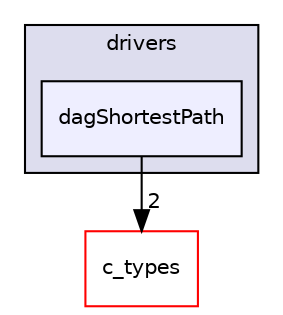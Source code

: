 digraph "dagShortestPath" {
  compound=true
  node [ fontsize="10", fontname="Helvetica"];
  edge [ labelfontsize="10", labelfontname="Helvetica"];
  subgraph clusterdir_2fb953e7b9314979827b9b7c4f66dfd2 {
    graph [ bgcolor="#ddddee", pencolor="black", label="drivers" fontname="Helvetica", fontsize="10", URL="dir_2fb953e7b9314979827b9b7c4f66dfd2.html"]
  dir_d3654059ab9f72c30b38261f70803186 [shape=box, label="dagShortestPath", style="filled", fillcolor="#eeeeff", pencolor="black", URL="dir_d3654059ab9f72c30b38261f70803186.html"];
  }
  dir_381fbd6f4991b01d7f9af0ca809d871e [shape=box label="c_types" fillcolor="white" style="filled" color="red" URL="dir_381fbd6f4991b01d7f9af0ca809d871e.html"];
  dir_d3654059ab9f72c30b38261f70803186->dir_381fbd6f4991b01d7f9af0ca809d871e [headlabel="2", labeldistance=1.5 headhref="dir_000051_000048.html"];
}

